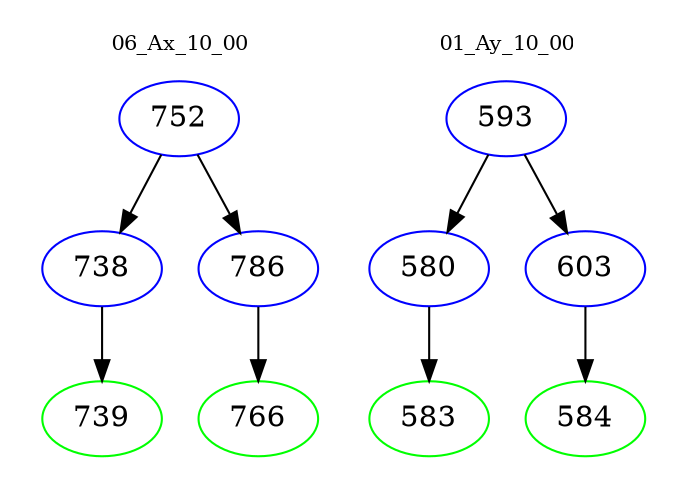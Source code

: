 digraph{
subgraph cluster_0 {
color = white
label = "06_Ax_10_00";
fontsize=10;
T0_752 [label="752", color="blue"]
T0_752 -> T0_738 [color="black"]
T0_738 [label="738", color="blue"]
T0_738 -> T0_739 [color="black"]
T0_739 [label="739", color="green"]
T0_752 -> T0_786 [color="black"]
T0_786 [label="786", color="blue"]
T0_786 -> T0_766 [color="black"]
T0_766 [label="766", color="green"]
}
subgraph cluster_1 {
color = white
label = "01_Ay_10_00";
fontsize=10;
T1_593 [label="593", color="blue"]
T1_593 -> T1_580 [color="black"]
T1_580 [label="580", color="blue"]
T1_580 -> T1_583 [color="black"]
T1_583 [label="583", color="green"]
T1_593 -> T1_603 [color="black"]
T1_603 [label="603", color="blue"]
T1_603 -> T1_584 [color="black"]
T1_584 [label="584", color="green"]
}
}

